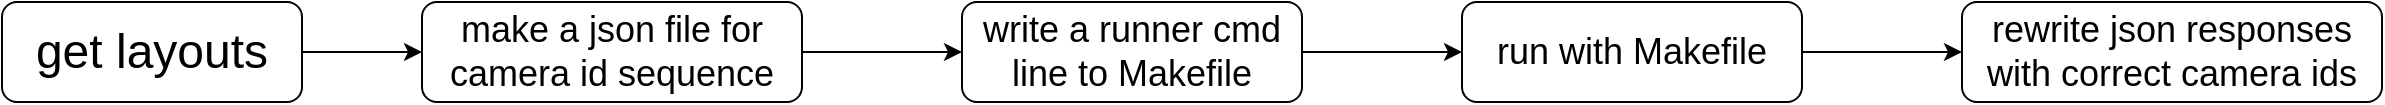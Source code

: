<mxfile version="22.1.21" type="github">
  <diagram name="Page-1" id="efvyXK25ZO0OqwwR3T38">
    <mxGraphModel dx="1382" dy="766" grid="1" gridSize="10" guides="1" tooltips="1" connect="1" arrows="1" fold="1" page="1" pageScale="1" pageWidth="850" pageHeight="1100" math="0" shadow="0">
      <root>
        <mxCell id="0" />
        <mxCell id="1" parent="0" />
        <mxCell id="oagU6lPWSOQpqtmDHDJ1-4" style="edgeStyle=orthogonalEdgeStyle;rounded=0;orthogonalLoop=1;jettySize=auto;html=1;entryX=0;entryY=0.5;entryDx=0;entryDy=0;" edge="1" parent="1" source="oagU6lPWSOQpqtmDHDJ1-1" target="oagU6lPWSOQpqtmDHDJ1-2">
          <mxGeometry relative="1" as="geometry" />
        </mxCell>
        <mxCell id="oagU6lPWSOQpqtmDHDJ1-1" value="&lt;font style=&quot;font-size: 24px;&quot;&gt;get layouts&lt;/font&gt;" style="rounded=1;whiteSpace=wrap;html=1;" vertex="1" parent="1">
          <mxGeometry x="40" y="310" width="150" height="50" as="geometry" />
        </mxCell>
        <mxCell id="oagU6lPWSOQpqtmDHDJ1-5" style="edgeStyle=orthogonalEdgeStyle;rounded=0;orthogonalLoop=1;jettySize=auto;html=1;entryX=0;entryY=0.5;entryDx=0;entryDy=0;" edge="1" parent="1" source="oagU6lPWSOQpqtmDHDJ1-2" target="oagU6lPWSOQpqtmDHDJ1-3">
          <mxGeometry relative="1" as="geometry" />
        </mxCell>
        <mxCell id="oagU6lPWSOQpqtmDHDJ1-2" value="&lt;font style=&quot;font-size: 18px;&quot;&gt;make a json file for camera id sequence&lt;/font&gt;" style="rounded=1;whiteSpace=wrap;html=1;" vertex="1" parent="1">
          <mxGeometry x="250" y="310" width="190" height="50" as="geometry" />
        </mxCell>
        <mxCell id="oagU6lPWSOQpqtmDHDJ1-8" value="" style="edgeStyle=orthogonalEdgeStyle;rounded=0;orthogonalLoop=1;jettySize=auto;html=1;" edge="1" parent="1" source="oagU6lPWSOQpqtmDHDJ1-3" target="oagU6lPWSOQpqtmDHDJ1-7">
          <mxGeometry relative="1" as="geometry" />
        </mxCell>
        <mxCell id="oagU6lPWSOQpqtmDHDJ1-3" value="&lt;font style=&quot;font-size: 18px;&quot;&gt;write a runner cmd line to Makefile&lt;/font&gt;" style="rounded=1;whiteSpace=wrap;html=1;" vertex="1" parent="1">
          <mxGeometry x="520" y="310" width="170" height="50" as="geometry" />
        </mxCell>
        <mxCell id="oagU6lPWSOQpqtmDHDJ1-12" value="" style="edgeStyle=orthogonalEdgeStyle;rounded=0;orthogonalLoop=1;jettySize=auto;html=1;" edge="1" parent="1" source="oagU6lPWSOQpqtmDHDJ1-7" target="oagU6lPWSOQpqtmDHDJ1-11">
          <mxGeometry relative="1" as="geometry" />
        </mxCell>
        <mxCell id="oagU6lPWSOQpqtmDHDJ1-7" value="&lt;font style=&quot;font-size: 18px;&quot;&gt;run with Makefile&lt;/font&gt;" style="rounded=1;whiteSpace=wrap;html=1;" vertex="1" parent="1">
          <mxGeometry x="770" y="310" width="170" height="50" as="geometry" />
        </mxCell>
        <mxCell id="oagU6lPWSOQpqtmDHDJ1-11" value="&lt;span style=&quot;font-size: 18px;&quot;&gt;rewrite json responses with correct camera ids&lt;/span&gt;" style="rounded=1;whiteSpace=wrap;html=1;" vertex="1" parent="1">
          <mxGeometry x="1020" y="310" width="210" height="50" as="geometry" />
        </mxCell>
      </root>
    </mxGraphModel>
  </diagram>
</mxfile>

